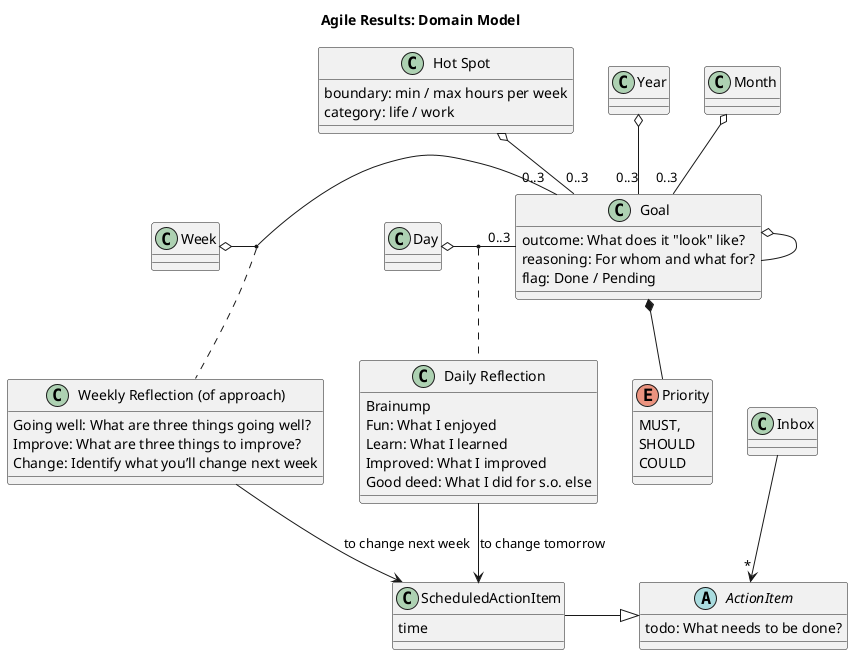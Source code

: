 @startuml
title Agile Results: Domain Model
class "Hot Spot" as HotSpot {
    boundary: min / max hours per week
    category: life / work
}
HotSpot o--  "0..3" Goal

class Year {
}
Year o-- "0..3" Goal

class Month {
}
Month o-- "0..3" Goal

class Week {
}
Week o- "0..3" Goal

class  Day {
}
Day o- "0..3" Goal



class Goal {
    outcome: What does it "look" like?
    reasoning: For whom and what for?
    flag: Done / Pending
}
Goal *-- Priority
(Goal, Week) .. WeeklyReflection
(Goal, Day) .. DailyReflection
Goal o- Goal

enum Priority {
    MUST,
    SHOULD
    COULD
}


class "Weekly Reflection (of approach)" as WeeklyReflection {
    Going well: What are three things going well?
    Improve: What are three things to improve?
    Change: Identify what you’ll change next week
}
WeeklyReflection --> ScheduledActionItem: "to change next week"

class "Daily Reflection" as DailyReflection  {
    Brainump
    Fun: What I enjoyed
    Learn: What I learned
    Improved: What I improved
    Good deed: What I did for s.o. else
}
DailyReflection --> ScheduledActionItem: "to change tomorrow"

abstract class ActionItem {
    todo: What needs to be done?
}

class ScheduledActionItem {
    time
}
ScheduledActionItem -|> ActionItem


class Inbox {
}
Inbox --> "*" ActionItem

@enduml